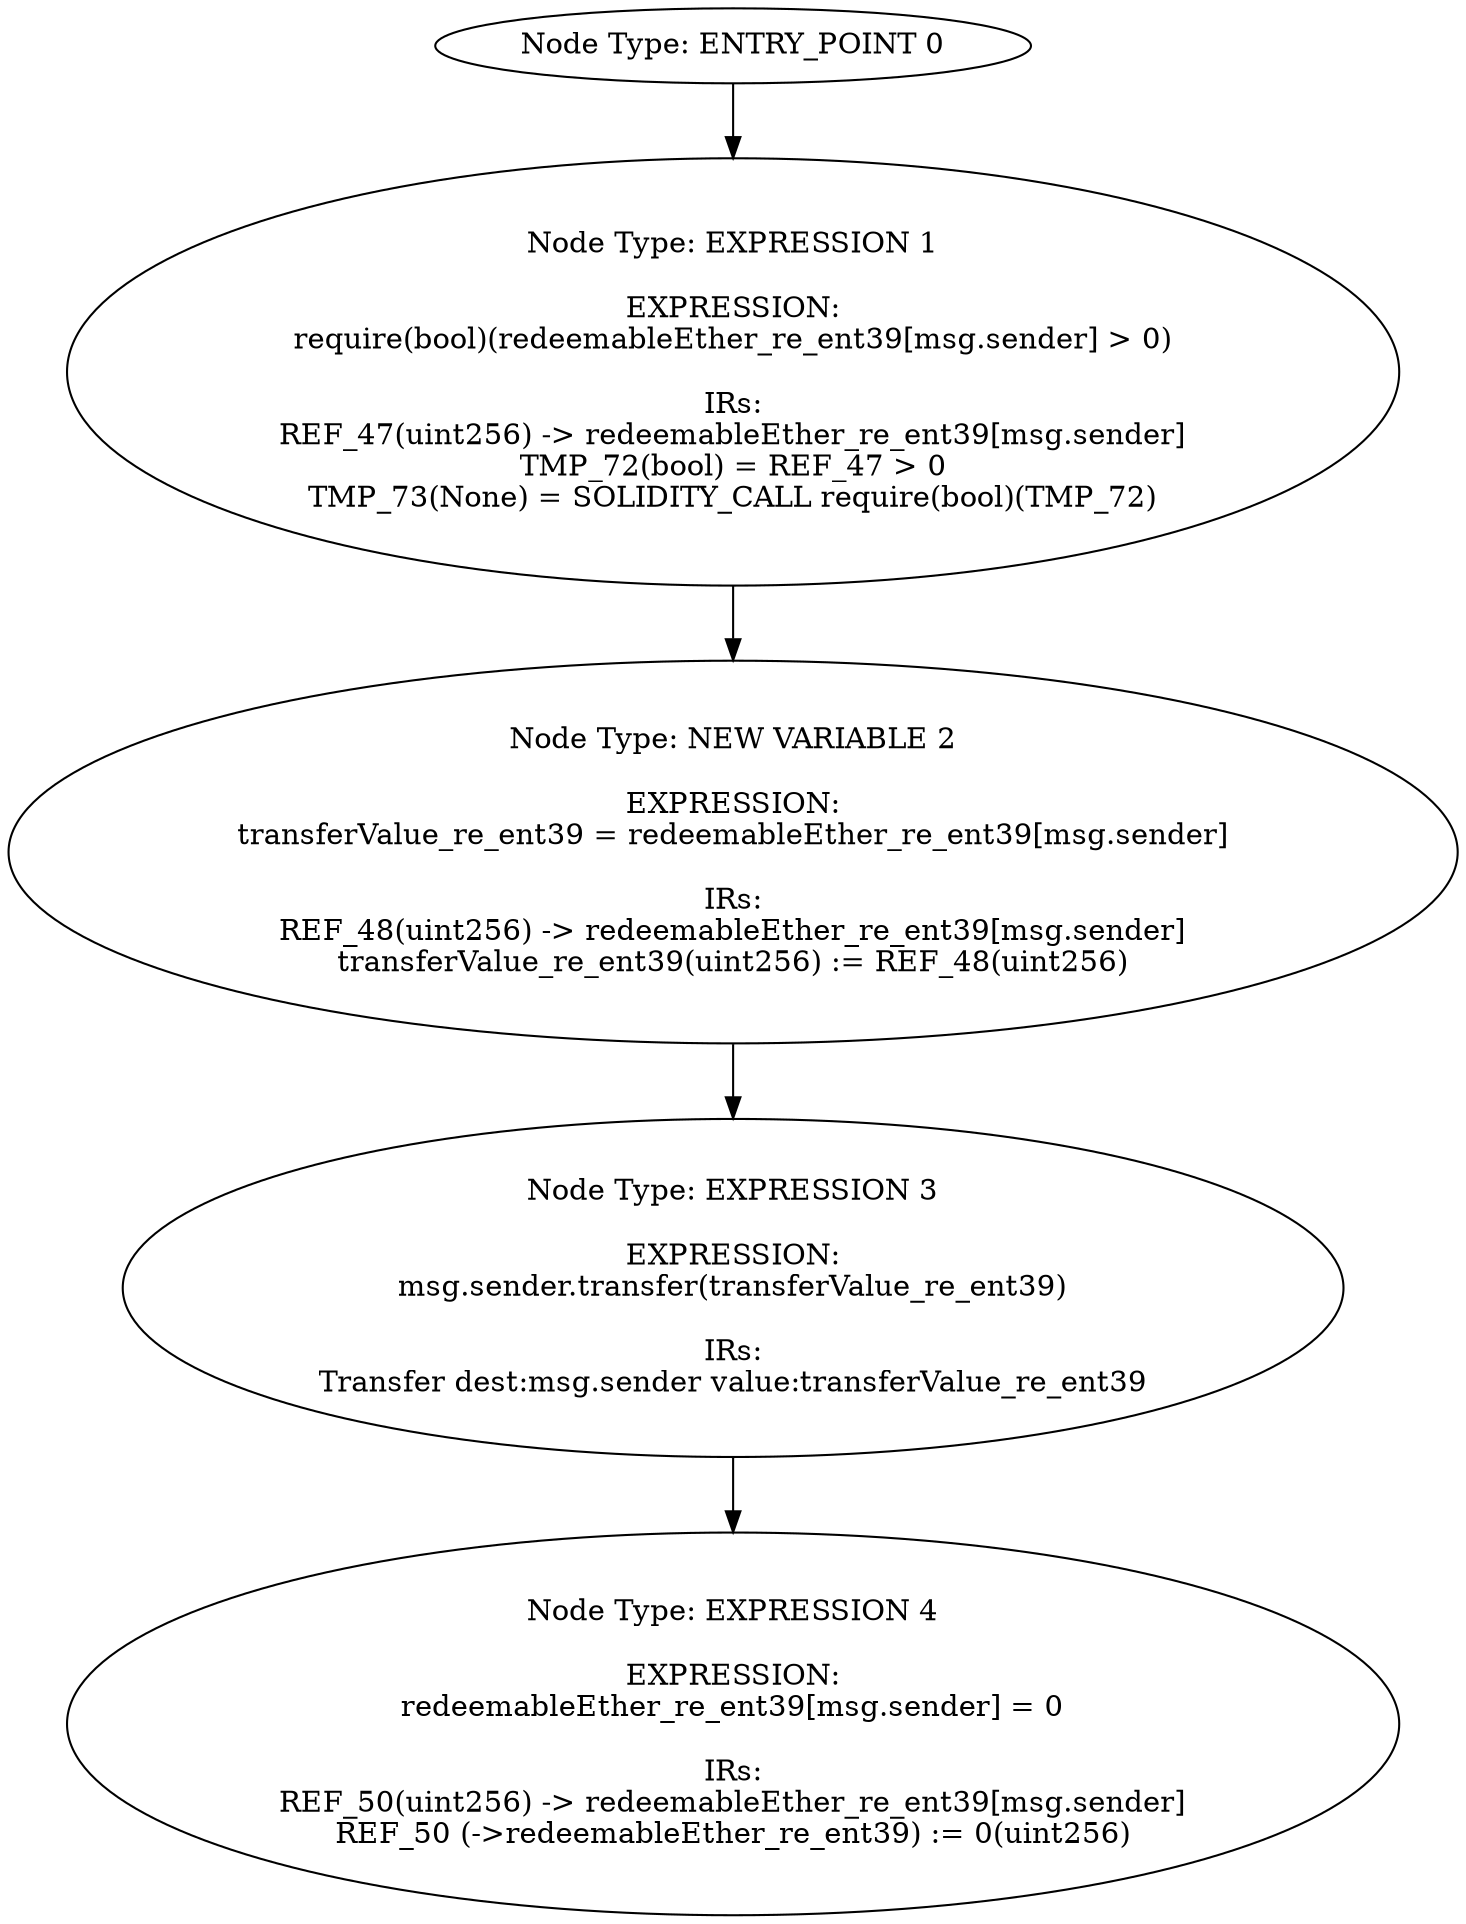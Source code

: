 digraph{
0[label="Node Type: ENTRY_POINT 0
"];
0->1;
1[label="Node Type: EXPRESSION 1

EXPRESSION:
require(bool)(redeemableEther_re_ent39[msg.sender] > 0)

IRs:
REF_47(uint256) -> redeemableEther_re_ent39[msg.sender]
TMP_72(bool) = REF_47 > 0
TMP_73(None) = SOLIDITY_CALL require(bool)(TMP_72)"];
1->2;
2[label="Node Type: NEW VARIABLE 2

EXPRESSION:
transferValue_re_ent39 = redeemableEther_re_ent39[msg.sender]

IRs:
REF_48(uint256) -> redeemableEther_re_ent39[msg.sender]
transferValue_re_ent39(uint256) := REF_48(uint256)"];
2->3;
3[label="Node Type: EXPRESSION 3

EXPRESSION:
msg.sender.transfer(transferValue_re_ent39)

IRs:
Transfer dest:msg.sender value:transferValue_re_ent39"];
3->4;
4[label="Node Type: EXPRESSION 4

EXPRESSION:
redeemableEther_re_ent39[msg.sender] = 0

IRs:
REF_50(uint256) -> redeemableEther_re_ent39[msg.sender]
REF_50 (->redeemableEther_re_ent39) := 0(uint256)"];
}
